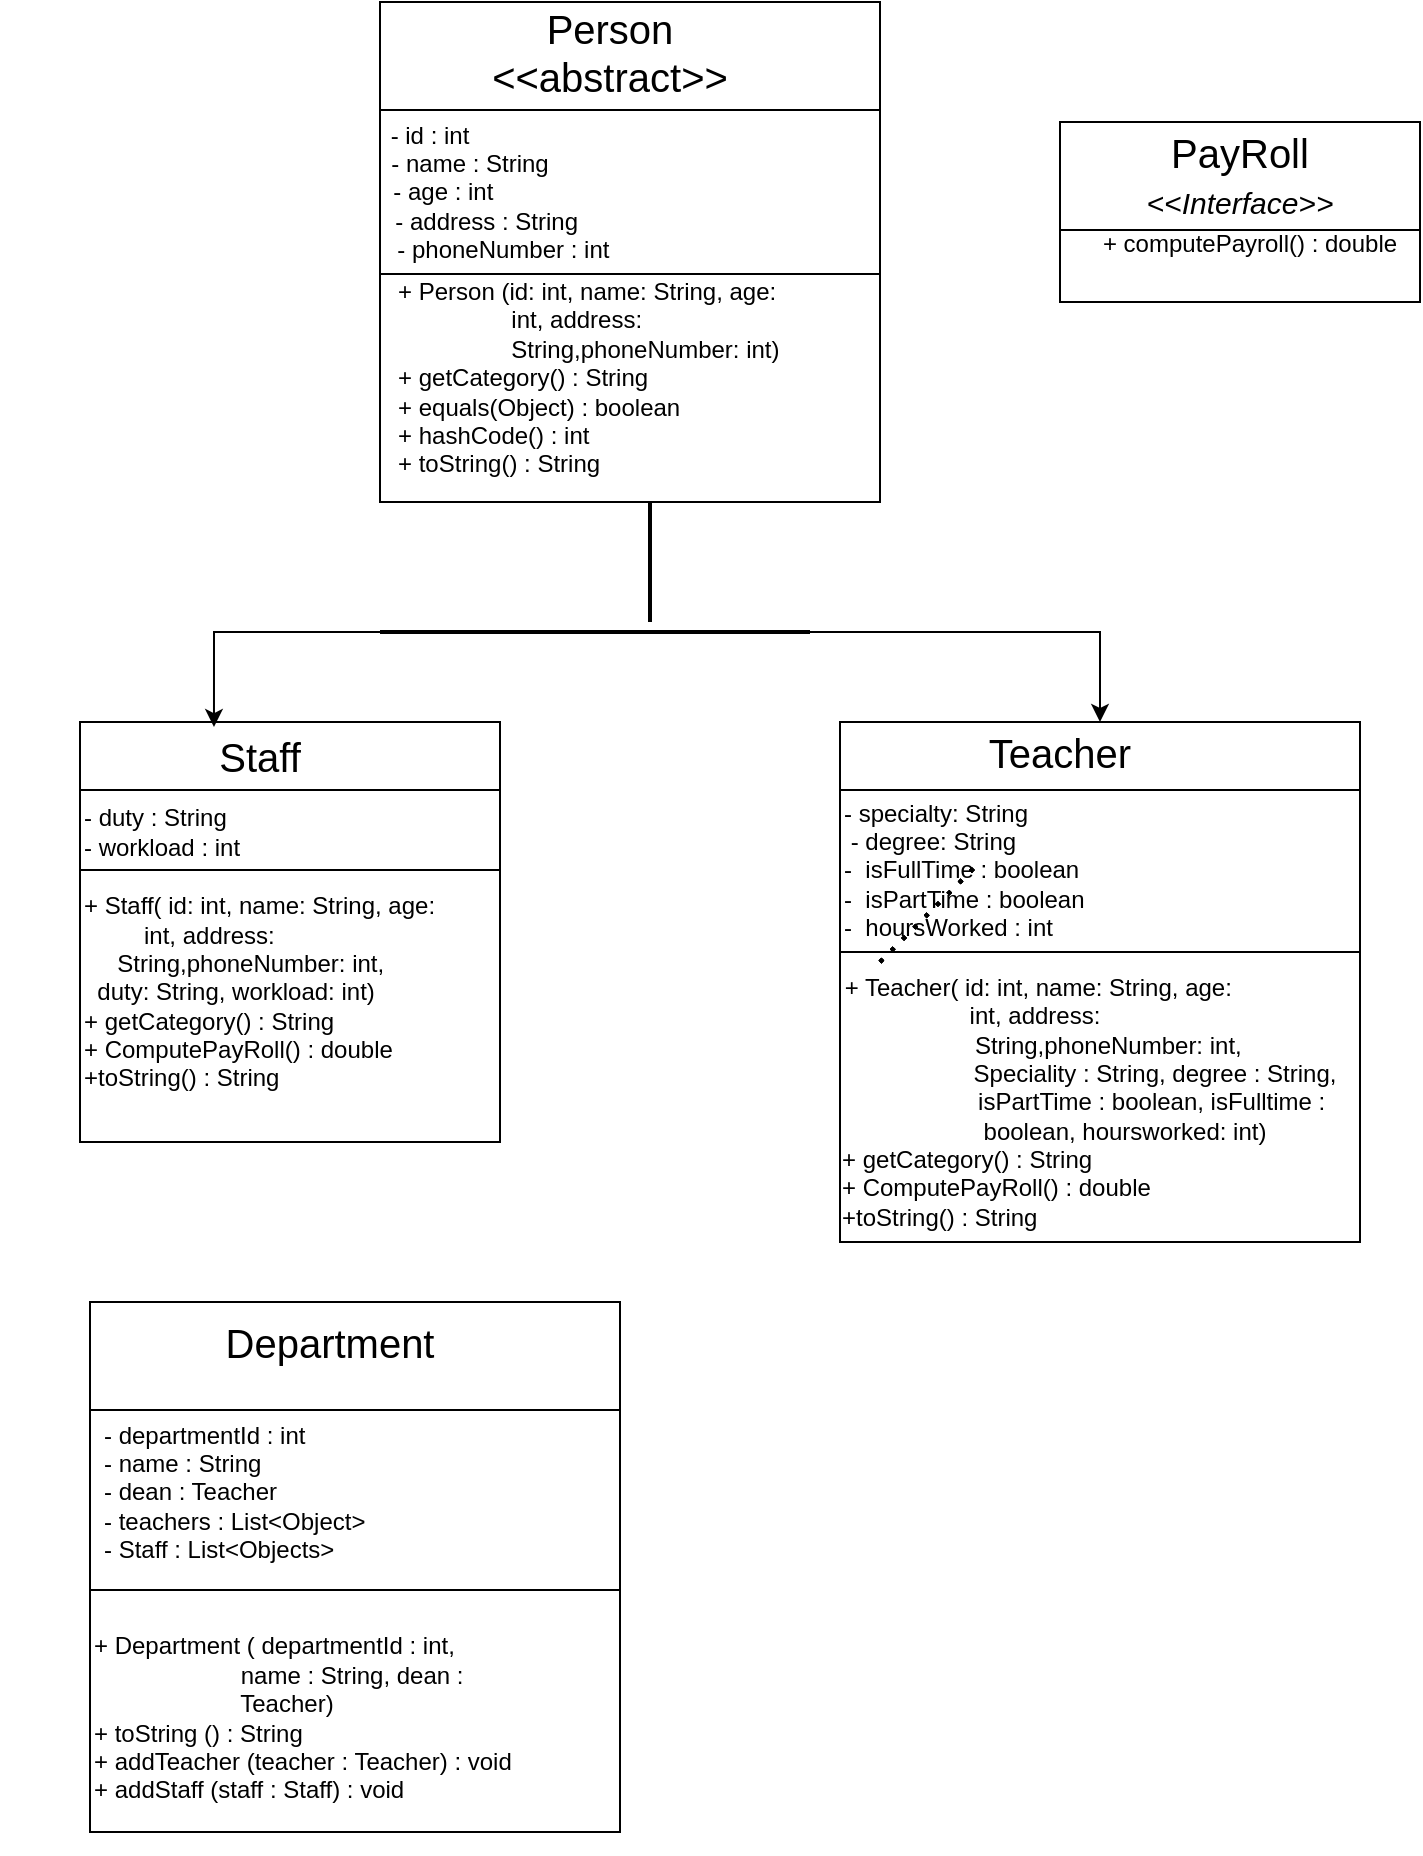 <mxfile version="23.1.5" type="device">
  <diagram name="Page-1" id="c4acf3e9-155e-7222-9cf6-157b1a14988f">
    <mxGraphModel dx="1500" dy="887" grid="1" gridSize="10" guides="1" tooltips="1" connect="1" arrows="1" fold="1" page="1" pageScale="1" pageWidth="850" pageHeight="1100" background="none" math="0" shadow="0">
      <root>
        <mxCell id="0" />
        <mxCell id="1" parent="0" />
        <mxCell id="5d2195bd80daf111-19" value="&lt;p style=&quot;margin:0px;margin-top:4px;text-align:center;&quot;&gt;&lt;font style=&quot;font-size: 20px;&quot;&gt;PayRoll&lt;/font&gt;&lt;/p&gt;&lt;p style=&quot;margin:0px;margin-top:4px;text-align:center;&quot;&gt;&lt;i&gt;&lt;font style=&quot;font-size: 15px;&quot;&gt;&amp;lt;&amp;lt;Interface&amp;gt;&amp;gt;&lt;/font&gt;&lt;/i&gt;&lt;br&gt;&lt;/p&gt;&amp;nbsp;&amp;nbsp;" style="verticalAlign=top;align=left;overflow=fill;fontSize=12;fontFamily=Helvetica;html=1;rounded=0;shadow=0;comic=0;labelBackgroundColor=none;strokeWidth=1" parent="1" vertex="1">
          <mxGeometry x="530" y="70" width="180" height="90" as="geometry" />
        </mxCell>
        <object label="" sajjan="" id="RUIWGgmaygfcxuBkF8LT-1">
          <mxCell style="whiteSpace=wrap;html=1;aspect=fixed;align=left;horizontal=1;" parent="1" vertex="1">
            <mxGeometry x="190" y="10" width="250" height="250" as="geometry" />
          </mxCell>
        </object>
        <mxCell id="RUIWGgmaygfcxuBkF8LT-2" value="" style="whiteSpace=wrap;html=1;aspect=fixed;" parent="1" vertex="1">
          <mxGeometry x="40" y="370" width="210" height="210" as="geometry" />
        </mxCell>
        <mxCell id="RUIWGgmaygfcxuBkF8LT-3" value="" style="whiteSpace=wrap;html=1;aspect=fixed;" parent="1" vertex="1">
          <mxGeometry x="420" y="370" width="260" height="260" as="geometry" />
        </mxCell>
        <mxCell id="RUIWGgmaygfcxuBkF8LT-15" value="" style="line;strokeWidth=2;direction=south;html=1;" parent="1" vertex="1">
          <mxGeometry x="320" y="260" width="10" height="60" as="geometry" />
        </mxCell>
        <mxCell id="RUIWGgmaygfcxuBkF8LT-19" style="edgeStyle=orthogonalEdgeStyle;rounded=0;orthogonalLoop=1;jettySize=auto;html=1;exitX=1;exitY=0.5;exitDx=0;exitDy=0;exitPerimeter=0;entryX=0.5;entryY=0;entryDx=0;entryDy=0;" parent="1" source="RUIWGgmaygfcxuBkF8LT-17" target="RUIWGgmaygfcxuBkF8LT-3" edge="1">
          <mxGeometry relative="1" as="geometry">
            <mxPoint x="470" y="325" as="targetPoint" />
          </mxGeometry>
        </mxCell>
        <mxCell id="RUIWGgmaygfcxuBkF8LT-17" value="" style="line;strokeWidth=2;html=1;" parent="1" vertex="1">
          <mxGeometry x="190" y="320" width="215" height="10" as="geometry" />
        </mxCell>
        <mxCell id="RUIWGgmaygfcxuBkF8LT-20" style="edgeStyle=orthogonalEdgeStyle;rounded=0;orthogonalLoop=1;jettySize=auto;html=1;exitX=0;exitY=0.5;exitDx=0;exitDy=0;exitPerimeter=0;entryX=0.319;entryY=0.012;entryDx=0;entryDy=0;entryPerimeter=0;" parent="1" source="RUIWGgmaygfcxuBkF8LT-17" target="RUIWGgmaygfcxuBkF8LT-2" edge="1">
          <mxGeometry relative="1" as="geometry" />
        </mxCell>
        <mxCell id="RUIWGgmaygfcxuBkF8LT-21" value="" style="whiteSpace=wrap;html=1;aspect=fixed;" parent="1" vertex="1">
          <mxGeometry x="45" y="660" width="265" height="265" as="geometry" />
        </mxCell>
        <mxCell id="RUIWGgmaygfcxuBkF8LT-24" value="&lt;font style=&quot;font-size: 20px;&quot;&gt;Person&lt;br&gt;&amp;lt;&amp;lt;abstract&amp;gt;&amp;gt;&lt;br&gt;&lt;/font&gt;" style="text;html=1;align=center;verticalAlign=middle;whiteSpace=wrap;rounded=0;" parent="1" vertex="1">
          <mxGeometry x="195" y="10" width="220" height="50" as="geometry" />
        </mxCell>
        <mxCell id="RUIWGgmaygfcxuBkF8LT-25" value="" style="line;strokeWidth=1;fillColor=none;align=left;verticalAlign=middle;spacingTop=-1;spacingLeft=3;spacingRight=3;rotatable=0;labelPosition=right;points=[];portConstraint=eastwest;strokeColor=inherit;" parent="1" vertex="1">
          <mxGeometry x="190" y="60" width="250" height="8" as="geometry" />
        </mxCell>
        <mxCell id="RUIWGgmaygfcxuBkF8LT-26" value="- id : int&lt;br&gt;&amp;nbsp; &amp;nbsp; &amp;nbsp; &amp;nbsp; &amp;nbsp; &amp;nbsp; - name : String&lt;br&gt;&amp;nbsp; &amp;nbsp; - age : int&lt;br&gt;&amp;nbsp; &amp;nbsp; &amp;nbsp; &amp;nbsp; &amp;nbsp; &amp;nbsp; &amp;nbsp; &amp;nbsp; &amp;nbsp;- address : String&lt;br&gt;&amp;nbsp; &amp;nbsp; &amp;nbsp; &amp;nbsp; &amp;nbsp; &amp;nbsp; &amp;nbsp; &amp;nbsp; &amp;nbsp; &amp;nbsp; &amp;nbsp; - phoneNumber : int" style="text;html=1;align=center;verticalAlign=middle;whiteSpace=wrap;rounded=0;" parent="1" vertex="1">
          <mxGeometry x="120" y="60" width="190" height="90" as="geometry" />
        </mxCell>
        <mxCell id="RUIWGgmaygfcxuBkF8LT-27" value="" style="line;strokeWidth=1;fillColor=none;align=left;verticalAlign=middle;spacingTop=-1;spacingLeft=3;spacingRight=3;rotatable=0;labelPosition=right;points=[];portConstraint=eastwest;strokeColor=inherit;" parent="1" vertex="1">
          <mxGeometry x="190" y="142" width="250" height="8" as="geometry" />
        </mxCell>
        <mxCell id="RUIWGgmaygfcxuBkF8LT-28" value="&lt;div style=&quot;text-align: left;&quot;&gt;&lt;span style=&quot;background-color: initial;&quot;&gt;+ Person (id: int, name: String, age:&amp;nbsp; &amp;nbsp; &amp;nbsp; &amp;nbsp; &amp;nbsp; &amp;nbsp; &amp;nbsp; &amp;nbsp; &amp;nbsp; &amp;nbsp;int, address:&amp;nbsp; &amp;nbsp; &amp;nbsp; &amp;nbsp; &amp;nbsp; &amp;nbsp; &amp;nbsp; &amp;nbsp; &amp;nbsp; &amp;nbsp; &amp;nbsp; &amp;nbsp; &amp;nbsp; &amp;nbsp; &amp;nbsp; &amp;nbsp; &amp;nbsp; &amp;nbsp; &amp;nbsp; &amp;nbsp;String,phoneNumber: int)&amp;nbsp;&lt;/span&gt;&lt;/div&gt;&lt;div style=&quot;text-align: left;&quot;&gt;&lt;span style=&quot;background-color: initial;&quot;&gt;+ getCategory() : String&lt;/span&gt;&lt;/div&gt;&lt;div style=&quot;text-align: left;&quot;&gt;&lt;span style=&quot;background-color: initial;&quot;&gt;+ equals(Object) : boolean&lt;/span&gt;&lt;/div&gt;&lt;div style=&quot;text-align: left;&quot;&gt;&lt;span style=&quot;background-color: initial;&quot;&gt;+ hashCode() : int&lt;/span&gt;&lt;/div&gt;&lt;div style=&quot;text-align: left;&quot;&gt;&lt;span style=&quot;background-color: initial;&quot;&gt;+ toString() : String&lt;/span&gt;&lt;/div&gt;&lt;div style=&quot;text-align: left;&quot;&gt;&lt;br&gt;&lt;/div&gt;" style="text;html=1;align=center;verticalAlign=middle;whiteSpace=wrap;rounded=0;" parent="1" vertex="1">
          <mxGeometry x="197.5" y="160" width="200" height="90" as="geometry" />
        </mxCell>
        <mxCell id="RUIWGgmaygfcxuBkF8LT-29" value="&lt;p style=&quot;line-height: 130%;&quot;&gt;&lt;font style=&quot;font-size: 20px;&quot;&gt;Staff&lt;/font&gt;&lt;/p&gt;" style="text;html=1;align=center;verticalAlign=middle;whiteSpace=wrap;rounded=0;" parent="1" vertex="1">
          <mxGeometry y="370" width="260" height="40" as="geometry" />
        </mxCell>
        <mxCell id="RUIWGgmaygfcxuBkF8LT-30" value="" style="line;strokeWidth=1;fillColor=none;align=left;verticalAlign=middle;spacingTop=-1;spacingLeft=3;spacingRight=3;rotatable=0;labelPosition=right;points=[];portConstraint=eastwest;strokeColor=inherit;" parent="1" vertex="1">
          <mxGeometry x="40" y="400" width="210" height="8" as="geometry" />
        </mxCell>
        <mxCell id="RUIWGgmaygfcxuBkF8LT-31" value="" style="line;strokeWidth=1;fillColor=none;align=left;verticalAlign=middle;spacingTop=-1;spacingLeft=3;spacingRight=3;rotatable=0;labelPosition=right;points=[];portConstraint=eastwest;strokeColor=inherit;" parent="1" vertex="1">
          <mxGeometry x="530" y="120" width="180" height="8" as="geometry" />
        </mxCell>
        <mxCell id="RUIWGgmaygfcxuBkF8LT-32" value="+ computePayroll() : double" style="text;html=1;align=center;verticalAlign=middle;whiteSpace=wrap;rounded=0;" parent="1" vertex="1">
          <mxGeometry x="540" y="101" width="170" height="59" as="geometry" />
        </mxCell>
        <mxCell id="RUIWGgmaygfcxuBkF8LT-33" value="- duty : String&lt;br&gt;- workload : int" style="text;html=1;align=left;verticalAlign=middle;whiteSpace=wrap;rounded=0;" parent="1" vertex="1">
          <mxGeometry x="40" y="380" width="200" height="90" as="geometry" />
        </mxCell>
        <mxCell id="RUIWGgmaygfcxuBkF8LT-34" value="" style="line;strokeWidth=1;fillColor=none;align=left;verticalAlign=middle;spacingTop=-1;spacingLeft=3;spacingRight=3;rotatable=0;labelPosition=right;points=[];portConstraint=eastwest;strokeColor=inherit;" parent="1" vertex="1">
          <mxGeometry x="40" y="440" width="210" height="8" as="geometry" />
        </mxCell>
        <mxCell id="RUIWGgmaygfcxuBkF8LT-35" value="+ Staff( id: int, name: String, age:&amp;nbsp; &amp;nbsp; &amp;nbsp; &amp;nbsp; &amp;nbsp; &amp;nbsp; &amp;nbsp; &amp;nbsp; &amp;nbsp; &amp;nbsp;int, address:&amp;nbsp; &amp;nbsp; &amp;nbsp; &amp;nbsp; &amp;nbsp; &amp;nbsp; &amp;nbsp; &amp;nbsp; &amp;nbsp; &amp;nbsp; &amp;nbsp; &amp;nbsp; &amp;nbsp; &amp;nbsp; &amp;nbsp; &amp;nbsp; &amp;nbsp; &amp;nbsp; &amp;nbsp; &amp;nbsp;String,phoneNumber: int,&amp;nbsp; &amp;nbsp; &amp;nbsp; &amp;nbsp; &amp;nbsp; &amp;nbsp; &amp;nbsp; &amp;nbsp; &amp;nbsp; &amp;nbsp; duty: String, workload: int)&lt;br&gt;+ getCategory() : String&lt;br&gt;+ ComputePayRoll() : double&lt;br&gt;+toString() : String" style="text;html=1;align=left;verticalAlign=middle;whiteSpace=wrap;rounded=0;" parent="1" vertex="1">
          <mxGeometry x="40" y="440" width="210" height="130" as="geometry" />
        </mxCell>
        <mxCell id="RUIWGgmaygfcxuBkF8LT-36" value="&lt;font style=&quot;font-size: 20px;&quot;&gt;Teacher&lt;/font&gt;" style="text;html=1;align=center;verticalAlign=middle;whiteSpace=wrap;rounded=0;" parent="1" vertex="1">
          <mxGeometry x="500" y="370" width="60" height="30" as="geometry" />
        </mxCell>
        <mxCell id="RUIWGgmaygfcxuBkF8LT-37" value="" style="line;strokeWidth=1;fillColor=none;align=left;verticalAlign=middle;spacingTop=-1;spacingLeft=3;spacingRight=3;rotatable=0;labelPosition=right;points=[];portConstraint=eastwest;strokeColor=inherit;" parent="1" vertex="1">
          <mxGeometry x="420" y="400" width="260" height="8" as="geometry" />
        </mxCell>
        <mxCell id="RUIWGgmaygfcxuBkF8LT-38" value="+ Teacher( id: int, name: String, age:&amp;nbsp; &amp;nbsp; &amp;nbsp; &amp;nbsp; &amp;nbsp; &amp;nbsp; &amp;nbsp; &amp;nbsp; &amp;nbsp; &amp;nbsp; &amp;nbsp; &amp;nbsp; &amp;nbsp; &amp;nbsp; &amp;nbsp; &amp;nbsp; &amp;nbsp; &amp;nbsp; &amp;nbsp;int, address:&amp;nbsp; &amp;nbsp; &amp;nbsp; &amp;nbsp; &amp;nbsp; &amp;nbsp; &amp;nbsp; &amp;nbsp; &amp;nbsp; &amp;nbsp; &amp;nbsp; &amp;nbsp; &amp;nbsp; &amp;nbsp; &amp;nbsp; &amp;nbsp; &amp;nbsp; &amp;nbsp; &amp;nbsp; &amp;nbsp; &amp;nbsp; &amp;nbsp; &amp;nbsp; &amp;nbsp; &amp;nbsp; &amp;nbsp; &amp;nbsp; &amp;nbsp; &amp;nbsp;String,phoneNumber: int,&amp;nbsp; &amp;nbsp; &amp;nbsp; &amp;nbsp; &amp;nbsp; &amp;nbsp; &amp;nbsp; &amp;nbsp; &amp;nbsp; &amp;nbsp; &amp;nbsp; &amp;nbsp; &amp;nbsp; &amp;nbsp; &amp;nbsp; &amp;nbsp; &amp;nbsp; &amp;nbsp;Speciality : String, degree : String,&amp;nbsp; &amp;nbsp; &amp;nbsp; &amp;nbsp; &amp;nbsp; &amp;nbsp; &amp;nbsp; &amp;nbsp; &amp;nbsp; &amp;nbsp; &amp;nbsp; isPartTime : boolean, isFulltime :&amp;nbsp; &amp;nbsp; &amp;nbsp; &amp;nbsp; &amp;nbsp; &amp;nbsp; &amp;nbsp;boolean, hoursworked: int)&lt;br style=&quot;text-align: left;&quot;&gt;&lt;div style=&quot;text-align: left;&quot;&gt;&lt;span style=&quot;background-color: initial;&quot;&gt;+ getCategory() : String&lt;/span&gt;&lt;/div&gt;&lt;div style=&quot;text-align: left;&quot;&gt;&lt;span style=&quot;background-color: initial;&quot;&gt;+ ComputePayRoll() : double&lt;/span&gt;&lt;/div&gt;&lt;div style=&quot;text-align: left;&quot;&gt;&lt;span style=&quot;background-color: initial;&quot;&gt;+toString() : String&lt;/span&gt;&lt;/div&gt;" style="text;html=1;align=center;verticalAlign=middle;whiteSpace=wrap;rounded=0;" parent="1" vertex="1">
          <mxGeometry x="420" y="470" width="255" height="180" as="geometry" />
        </mxCell>
        <mxCell id="RUIWGgmaygfcxuBkF8LT-39" value="&lt;div style=&quot;&quot;&gt;&lt;span style=&quot;background-color: initial;&quot;&gt;- specialty: String&lt;/span&gt;&lt;/div&gt;&amp;nbsp;- degree: String&lt;br&gt;-&amp;nbsp; isFullTime : boolean&lt;br&gt;-&amp;nbsp; isPartTime : boolean&amp;nbsp;&lt;br&gt;-&amp;nbsp; hoursWorked : int" style="text;html=1;align=left;verticalAlign=middle;whiteSpace=wrap;rounded=0;" parent="1" vertex="1">
          <mxGeometry x="420" y="399" width="200" height="90" as="geometry" />
        </mxCell>
        <mxCell id="RUIWGgmaygfcxuBkF8LT-40" value="" style="line;strokeWidth=1;fillColor=none;align=left;verticalAlign=middle;spacingTop=-1;spacingLeft=3;spacingRight=3;rotatable=0;labelPosition=right;points=[];portConstraint=eastwest;strokeColor=inherit;" parent="1" vertex="1">
          <mxGeometry x="420" y="481" width="260" height="8" as="geometry" />
        </mxCell>
        <mxCell id="RUIWGgmaygfcxuBkF8LT-41" value="&lt;font style=&quot;font-size: 20px;&quot;&gt;Department&lt;/font&gt;" style="text;html=1;align=center;verticalAlign=middle;whiteSpace=wrap;rounded=0;" parent="1" vertex="1">
          <mxGeometry x="100" y="650" width="130" height="60" as="geometry" />
        </mxCell>
        <mxCell id="RUIWGgmaygfcxuBkF8LT-43" value="- departmentId : int&amp;nbsp;&lt;br&gt;- name : String&lt;br&gt;- dean : Teacher&lt;br&gt;- teachers : List&amp;lt;Object&amp;gt;&lt;br&gt;- Staff : List&amp;lt;Objects&amp;gt;" style="text;html=1;align=left;verticalAlign=middle;whiteSpace=wrap;rounded=0;" parent="1" vertex="1">
          <mxGeometry x="50" y="710" width="200" height="90" as="geometry" />
        </mxCell>
        <mxCell id="RUIWGgmaygfcxuBkF8LT-47" value="" style="line;strokeWidth=1;fillColor=none;align=left;verticalAlign=middle;spacingTop=-1;spacingLeft=3;spacingRight=3;rotatable=0;labelPosition=right;points=[];portConstraint=eastwest;strokeColor=inherit;" parent="1" vertex="1">
          <mxGeometry x="45" y="710" width="265" height="8" as="geometry" />
        </mxCell>
        <mxCell id="RUIWGgmaygfcxuBkF8LT-48" value="" style="line;strokeWidth=1;fillColor=none;align=left;verticalAlign=middle;spacingTop=-1;spacingLeft=3;spacingRight=3;rotatable=0;labelPosition=right;points=[];portConstraint=eastwest;strokeColor=inherit;" parent="1" vertex="1">
          <mxGeometry x="45" y="800" width="265" height="8" as="geometry" />
        </mxCell>
        <mxCell id="RUIWGgmaygfcxuBkF8LT-49" value="+ Department ( departmentId : int,&amp;nbsp; &amp;nbsp; &amp;nbsp; &amp;nbsp; &amp;nbsp; &amp;nbsp; &amp;nbsp; &amp;nbsp; &amp;nbsp; &amp;nbsp; &amp;nbsp; &amp;nbsp; &amp;nbsp; &amp;nbsp; &amp;nbsp; &amp;nbsp; name : String, dean :&amp;nbsp; &amp;nbsp; &amp;nbsp; &amp;nbsp; &amp;nbsp; &amp;nbsp; &amp;nbsp; &amp;nbsp; &amp;nbsp; &amp;nbsp; &amp;nbsp; &amp;nbsp; &amp;nbsp; &amp;nbsp; &amp;nbsp; Teacher)&lt;div&gt;+ toString () : String&lt;/div&gt;&lt;div&gt;+ addTeacher (teacher : Teacher) : void&lt;/div&gt;&lt;div&gt;+ addStaff (staff : Staff) : void&lt;/div&gt;" style="text;html=1;align=left;verticalAlign=middle;whiteSpace=wrap;rounded=0;" parent="1" vertex="1">
          <mxGeometry x="45" y="800" width="212.5" height="136" as="geometry" />
        </mxCell>
        <mxCell id="yc4qu1L2iBt7KgpAqn5w-1" value="" style="endArrow=none;dashed=1;html=1;dashPattern=1 3;strokeWidth=2;rounded=0;" edge="1" parent="1">
          <mxGeometry width="50" height="50" relative="1" as="geometry">
            <mxPoint x="440" y="490" as="sourcePoint" />
            <mxPoint x="490" y="440" as="targetPoint" />
          </mxGeometry>
        </mxCell>
        <mxCell id="yc4qu1L2iBt7KgpAqn5w-2" value="" style="endArrow=none;dashed=1;html=1;dashPattern=1 3;strokeWidth=2;rounded=0;" edge="1" parent="1">
          <mxGeometry width="50" height="50" relative="1" as="geometry">
            <mxPoint x="440" y="490" as="sourcePoint" />
            <mxPoint x="490" y="440" as="targetPoint" />
          </mxGeometry>
        </mxCell>
        <mxCell id="yc4qu1L2iBt7KgpAqn5w-3" value="" style="endArrow=none;dashed=1;html=1;dashPattern=1 3;strokeWidth=2;rounded=0;" edge="1" parent="1">
          <mxGeometry width="50" height="50" relative="1" as="geometry">
            <mxPoint x="440" y="490" as="sourcePoint" />
            <mxPoint x="490" y="440" as="targetPoint" />
          </mxGeometry>
        </mxCell>
        <mxCell id="yc4qu1L2iBt7KgpAqn5w-5" value="" style="endArrow=none;dashed=1;html=1;dashPattern=1 3;strokeWidth=2;rounded=0;" edge="1" parent="1">
          <mxGeometry width="50" height="50" relative="1" as="geometry">
            <mxPoint x="440" y="490" as="sourcePoint" />
            <mxPoint x="490" y="440" as="targetPoint" />
          </mxGeometry>
        </mxCell>
        <mxCell id="yc4qu1L2iBt7KgpAqn5w-7" value="" style="endArrow=none;dashed=1;html=1;dashPattern=1 3;strokeWidth=2;rounded=0;" edge="1" parent="1">
          <mxGeometry width="50" height="50" relative="1" as="geometry">
            <mxPoint x="440" y="490" as="sourcePoint" />
            <mxPoint x="490" y="440" as="targetPoint" />
          </mxGeometry>
        </mxCell>
        <mxCell id="yc4qu1L2iBt7KgpAqn5w-9" value="" style="endArrow=none;dashed=1;html=1;dashPattern=1 3;strokeWidth=2;rounded=0;" edge="1" parent="1">
          <mxGeometry width="50" height="50" relative="1" as="geometry">
            <mxPoint x="440" y="490" as="sourcePoint" />
            <mxPoint x="490" y="440" as="targetPoint" />
          </mxGeometry>
        </mxCell>
      </root>
    </mxGraphModel>
  </diagram>
</mxfile>

